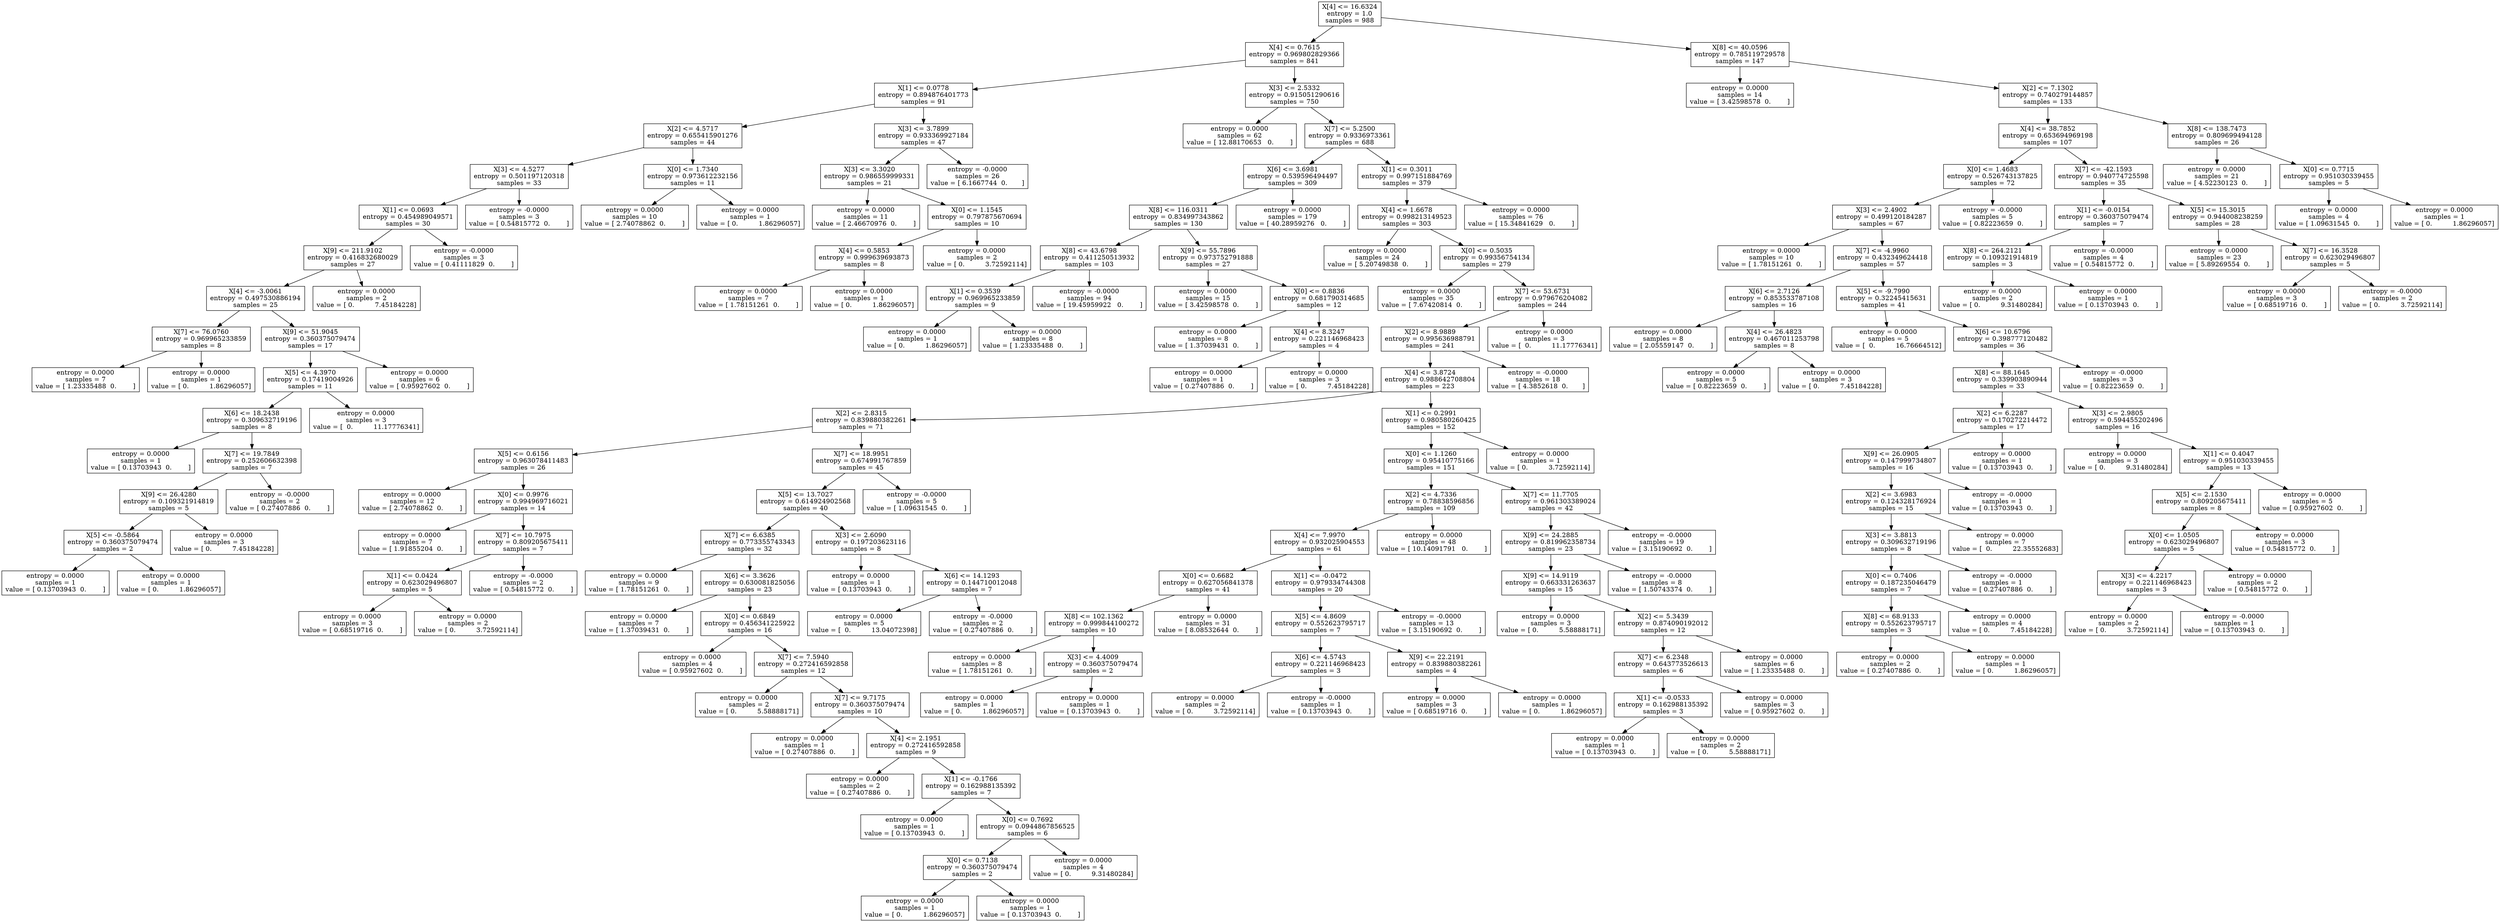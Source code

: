 digraph Tree {
0 [label="X[4] <= 16.6324\nentropy = 1.0\nsamples = 988", shape="box"] ;
1 [label="X[4] <= 0.7615\nentropy = 0.969802829366\nsamples = 841", shape="box"] ;
0 -> 1 ;
2 [label="X[1] <= 0.0778\nentropy = 0.894876401773\nsamples = 91", shape="box"] ;
1 -> 2 ;
3 [label="X[2] <= 4.5717\nentropy = 0.655415901276\nsamples = 44", shape="box"] ;
2 -> 3 ;
4 [label="X[3] <= 4.5277\nentropy = 0.501197120318\nsamples = 33", shape="box"] ;
3 -> 4 ;
5 [label="X[1] <= 0.0693\nentropy = 0.454989049571\nsamples = 30", shape="box"] ;
4 -> 5 ;
6 [label="X[9] <= 211.9102\nentropy = 0.416832680029\nsamples = 27", shape="box"] ;
5 -> 6 ;
7 [label="X[4] <= -3.0061\nentropy = 0.497530886194\nsamples = 25", shape="box"] ;
6 -> 7 ;
8 [label="X[7] <= 76.0760\nentropy = 0.969965233859\nsamples = 8", shape="box"] ;
7 -> 8 ;
9 [label="entropy = 0.0000\nsamples = 7\nvalue = [ 1.23335488  0.        ]", shape="box"] ;
8 -> 9 ;
10 [label="entropy = 0.0000\nsamples = 1\nvalue = [ 0.          1.86296057]", shape="box"] ;
8 -> 10 ;
11 [label="X[9] <= 51.9045\nentropy = 0.360375079474\nsamples = 17", shape="box"] ;
7 -> 11 ;
12 [label="X[5] <= 4.3970\nentropy = 0.17419004926\nsamples = 11", shape="box"] ;
11 -> 12 ;
13 [label="X[6] <= 18.2438\nentropy = 0.309632719196\nsamples = 8", shape="box"] ;
12 -> 13 ;
14 [label="entropy = 0.0000\nsamples = 1\nvalue = [ 0.13703943  0.        ]", shape="box"] ;
13 -> 14 ;
15 [label="X[7] <= 19.7849\nentropy = 0.252606632398\nsamples = 7", shape="box"] ;
13 -> 15 ;
16 [label="X[9] <= 26.4280\nentropy = 0.109321914819\nsamples = 5", shape="box"] ;
15 -> 16 ;
17 [label="X[5] <= -0.5864\nentropy = 0.360375079474\nsamples = 2", shape="box"] ;
16 -> 17 ;
18 [label="entropy = 0.0000\nsamples = 1\nvalue = [ 0.13703943  0.        ]", shape="box"] ;
17 -> 18 ;
19 [label="entropy = 0.0000\nsamples = 1\nvalue = [ 0.          1.86296057]", shape="box"] ;
17 -> 19 ;
20 [label="entropy = 0.0000\nsamples = 3\nvalue = [ 0.          7.45184228]", shape="box"] ;
16 -> 20 ;
21 [label="entropy = -0.0000\nsamples = 2\nvalue = [ 0.27407886  0.        ]", shape="box"] ;
15 -> 21 ;
22 [label="entropy = 0.0000\nsamples = 3\nvalue = [  0.          11.17776341]", shape="box"] ;
12 -> 22 ;
23 [label="entropy = 0.0000\nsamples = 6\nvalue = [ 0.95927602  0.        ]", shape="box"] ;
11 -> 23 ;
24 [label="entropy = 0.0000\nsamples = 2\nvalue = [ 0.          7.45184228]", shape="box"] ;
6 -> 24 ;
25 [label="entropy = -0.0000\nsamples = 3\nvalue = [ 0.41111829  0.        ]", shape="box"] ;
5 -> 25 ;
26 [label="entropy = -0.0000\nsamples = 3\nvalue = [ 0.54815772  0.        ]", shape="box"] ;
4 -> 26 ;
27 [label="X[0] <= 1.7340\nentropy = 0.973612232156\nsamples = 11", shape="box"] ;
3 -> 27 ;
28 [label="entropy = 0.0000\nsamples = 10\nvalue = [ 2.74078862  0.        ]", shape="box"] ;
27 -> 28 ;
29 [label="entropy = 0.0000\nsamples = 1\nvalue = [ 0.          1.86296057]", shape="box"] ;
27 -> 29 ;
30 [label="X[3] <= 3.7899\nentropy = 0.933369927184\nsamples = 47", shape="box"] ;
2 -> 30 ;
31 [label="X[3] <= 3.3020\nentropy = 0.986559999331\nsamples = 21", shape="box"] ;
30 -> 31 ;
32 [label="entropy = 0.0000\nsamples = 11\nvalue = [ 2.46670976  0.        ]", shape="box"] ;
31 -> 32 ;
33 [label="X[0] <= 1.1545\nentropy = 0.797875670694\nsamples = 10", shape="box"] ;
31 -> 33 ;
34 [label="X[4] <= 0.5853\nentropy = 0.999639693873\nsamples = 8", shape="box"] ;
33 -> 34 ;
35 [label="entropy = 0.0000\nsamples = 7\nvalue = [ 1.78151261  0.        ]", shape="box"] ;
34 -> 35 ;
36 [label="entropy = 0.0000\nsamples = 1\nvalue = [ 0.          1.86296057]", shape="box"] ;
34 -> 36 ;
37 [label="entropy = 0.0000\nsamples = 2\nvalue = [ 0.          3.72592114]", shape="box"] ;
33 -> 37 ;
38 [label="entropy = -0.0000\nsamples = 26\nvalue = [ 6.1667744  0.       ]", shape="box"] ;
30 -> 38 ;
39 [label="X[3] <= 2.5332\nentropy = 0.915051290616\nsamples = 750", shape="box"] ;
1 -> 39 ;
40 [label="entropy = 0.0000\nsamples = 62\nvalue = [ 12.88170653   0.        ]", shape="box"] ;
39 -> 40 ;
41 [label="X[7] <= 5.2500\nentropy = 0.9336973361\nsamples = 688", shape="box"] ;
39 -> 41 ;
42 [label="X[6] <= 3.6981\nentropy = 0.539596494497\nsamples = 309", shape="box"] ;
41 -> 42 ;
43 [label="X[8] <= 116.0311\nentropy = 0.834997343862\nsamples = 130", shape="box"] ;
42 -> 43 ;
44 [label="X[8] <= 43.6798\nentropy = 0.411250513932\nsamples = 103", shape="box"] ;
43 -> 44 ;
45 [label="X[1] <= 0.3539\nentropy = 0.969965233859\nsamples = 9", shape="box"] ;
44 -> 45 ;
46 [label="entropy = 0.0000\nsamples = 1\nvalue = [ 0.          1.86296057]", shape="box"] ;
45 -> 46 ;
47 [label="entropy = 0.0000\nsamples = 8\nvalue = [ 1.23335488  0.        ]", shape="box"] ;
45 -> 47 ;
48 [label="entropy = -0.0000\nsamples = 94\nvalue = [ 19.45959922   0.        ]", shape="box"] ;
44 -> 48 ;
49 [label="X[9] <= 55.7896\nentropy = 0.973752791888\nsamples = 27", shape="box"] ;
43 -> 49 ;
50 [label="entropy = 0.0000\nsamples = 15\nvalue = [ 3.42598578  0.        ]", shape="box"] ;
49 -> 50 ;
51 [label="X[0] <= 0.8836\nentropy = 0.681790314685\nsamples = 12", shape="box"] ;
49 -> 51 ;
52 [label="entropy = 0.0000\nsamples = 8\nvalue = [ 1.37039431  0.        ]", shape="box"] ;
51 -> 52 ;
53 [label="X[4] <= 8.3247\nentropy = 0.221146968423\nsamples = 4", shape="box"] ;
51 -> 53 ;
54 [label="entropy = 0.0000\nsamples = 1\nvalue = [ 0.27407886  0.        ]", shape="box"] ;
53 -> 54 ;
55 [label="entropy = 0.0000\nsamples = 3\nvalue = [ 0.          7.45184228]", shape="box"] ;
53 -> 55 ;
56 [label="entropy = 0.0000\nsamples = 179\nvalue = [ 40.28959276   0.        ]", shape="box"] ;
42 -> 56 ;
57 [label="X[1] <= 0.3011\nentropy = 0.997151884769\nsamples = 379", shape="box"] ;
41 -> 57 ;
58 [label="X[4] <= 1.6678\nentropy = 0.998213149523\nsamples = 303", shape="box"] ;
57 -> 58 ;
59 [label="entropy = 0.0000\nsamples = 24\nvalue = [ 5.20749838  0.        ]", shape="box"] ;
58 -> 59 ;
60 [label="X[0] <= 0.5035\nentropy = 0.99356754134\nsamples = 279", shape="box"] ;
58 -> 60 ;
61 [label="entropy = 0.0000\nsamples = 35\nvalue = [ 7.67420814  0.        ]", shape="box"] ;
60 -> 61 ;
62 [label="X[7] <= 53.6731\nentropy = 0.979676204082\nsamples = 244", shape="box"] ;
60 -> 62 ;
63 [label="X[2] <= 8.9889\nentropy = 0.995636988791\nsamples = 241", shape="box"] ;
62 -> 63 ;
64 [label="X[4] <= 3.8724\nentropy = 0.988642708804\nsamples = 223", shape="box"] ;
63 -> 64 ;
65 [label="X[2] <= 2.8315\nentropy = 0.839880382261\nsamples = 71", shape="box"] ;
64 -> 65 ;
66 [label="X[5] <= 0.6156\nentropy = 0.963078411483\nsamples = 26", shape="box"] ;
65 -> 66 ;
67 [label="entropy = 0.0000\nsamples = 12\nvalue = [ 2.74078862  0.        ]", shape="box"] ;
66 -> 67 ;
68 [label="X[0] <= 0.9976\nentropy = 0.994969716021\nsamples = 14", shape="box"] ;
66 -> 68 ;
69 [label="entropy = 0.0000\nsamples = 7\nvalue = [ 1.91855204  0.        ]", shape="box"] ;
68 -> 69 ;
70 [label="X[7] <= 10.7975\nentropy = 0.809205675411\nsamples = 7", shape="box"] ;
68 -> 70 ;
71 [label="X[1] <= 0.0424\nentropy = 0.623029496807\nsamples = 5", shape="box"] ;
70 -> 71 ;
72 [label="entropy = 0.0000\nsamples = 3\nvalue = [ 0.68519716  0.        ]", shape="box"] ;
71 -> 72 ;
73 [label="entropy = 0.0000\nsamples = 2\nvalue = [ 0.          3.72592114]", shape="box"] ;
71 -> 73 ;
74 [label="entropy = -0.0000\nsamples = 2\nvalue = [ 0.54815772  0.        ]", shape="box"] ;
70 -> 74 ;
75 [label="X[7] <= 18.9951\nentropy = 0.674991767859\nsamples = 45", shape="box"] ;
65 -> 75 ;
76 [label="X[5] <= 13.7027\nentropy = 0.614924902568\nsamples = 40", shape="box"] ;
75 -> 76 ;
77 [label="X[7] <= 6.6385\nentropy = 0.773355743343\nsamples = 32", shape="box"] ;
76 -> 77 ;
78 [label="entropy = 0.0000\nsamples = 9\nvalue = [ 1.78151261  0.        ]", shape="box"] ;
77 -> 78 ;
79 [label="X[6] <= 3.3626\nentropy = 0.630081825056\nsamples = 23", shape="box"] ;
77 -> 79 ;
80 [label="entropy = 0.0000\nsamples = 7\nvalue = [ 1.37039431  0.        ]", shape="box"] ;
79 -> 80 ;
81 [label="X[0] <= 0.6849\nentropy = 0.456341225922\nsamples = 16", shape="box"] ;
79 -> 81 ;
82 [label="entropy = 0.0000\nsamples = 4\nvalue = [ 0.95927602  0.        ]", shape="box"] ;
81 -> 82 ;
83 [label="X[7] <= 7.5940\nentropy = 0.272416592858\nsamples = 12", shape="box"] ;
81 -> 83 ;
84 [label="entropy = 0.0000\nsamples = 2\nvalue = [ 0.          5.58888171]", shape="box"] ;
83 -> 84 ;
85 [label="X[7] <= 9.7175\nentropy = 0.360375079474\nsamples = 10", shape="box"] ;
83 -> 85 ;
86 [label="entropy = 0.0000\nsamples = 1\nvalue = [ 0.27407886  0.        ]", shape="box"] ;
85 -> 86 ;
87 [label="X[4] <= 2.1951\nentropy = 0.272416592858\nsamples = 9", shape="box"] ;
85 -> 87 ;
88 [label="entropy = 0.0000\nsamples = 2\nvalue = [ 0.27407886  0.        ]", shape="box"] ;
87 -> 88 ;
89 [label="X[1] <= -0.1766\nentropy = 0.162988135392\nsamples = 7", shape="box"] ;
87 -> 89 ;
90 [label="entropy = 0.0000\nsamples = 1\nvalue = [ 0.13703943  0.        ]", shape="box"] ;
89 -> 90 ;
91 [label="X[0] <= 0.7692\nentropy = 0.0944867856525\nsamples = 6", shape="box"] ;
89 -> 91 ;
92 [label="X[0] <= 0.7138\nentropy = 0.360375079474\nsamples = 2", shape="box"] ;
91 -> 92 ;
93 [label="entropy = 0.0000\nsamples = 1\nvalue = [ 0.          1.86296057]", shape="box"] ;
92 -> 93 ;
94 [label="entropy = 0.0000\nsamples = 1\nvalue = [ 0.13703943  0.        ]", shape="box"] ;
92 -> 94 ;
95 [label="entropy = 0.0000\nsamples = 4\nvalue = [ 0.          9.31480284]", shape="box"] ;
91 -> 95 ;
96 [label="X[3] <= 2.6090\nentropy = 0.197203623116\nsamples = 8", shape="box"] ;
76 -> 96 ;
97 [label="entropy = 0.0000\nsamples = 1\nvalue = [ 0.13703943  0.        ]", shape="box"] ;
96 -> 97 ;
98 [label="X[6] <= 14.1293\nentropy = 0.144710012048\nsamples = 7", shape="box"] ;
96 -> 98 ;
99 [label="entropy = 0.0000\nsamples = 5\nvalue = [  0.          13.04072398]", shape="box"] ;
98 -> 99 ;
100 [label="entropy = -0.0000\nsamples = 2\nvalue = [ 0.27407886  0.        ]", shape="box"] ;
98 -> 100 ;
101 [label="entropy = -0.0000\nsamples = 5\nvalue = [ 1.09631545  0.        ]", shape="box"] ;
75 -> 101 ;
102 [label="X[1] <= 0.2991\nentropy = 0.980580260425\nsamples = 152", shape="box"] ;
64 -> 102 ;
103 [label="X[0] <= 1.1260\nentropy = 0.95410775166\nsamples = 151", shape="box"] ;
102 -> 103 ;
104 [label="X[2] <= 4.7336\nentropy = 0.78838596856\nsamples = 109", shape="box"] ;
103 -> 104 ;
105 [label="X[4] <= 7.9970\nentropy = 0.932025904553\nsamples = 61", shape="box"] ;
104 -> 105 ;
106 [label="X[0] <= 0.6682\nentropy = 0.627056841378\nsamples = 41", shape="box"] ;
105 -> 106 ;
107 [label="X[8] <= 102.1362\nentropy = 0.999844100272\nsamples = 10", shape="box"] ;
106 -> 107 ;
108 [label="entropy = 0.0000\nsamples = 8\nvalue = [ 1.78151261  0.        ]", shape="box"] ;
107 -> 108 ;
109 [label="X[3] <= 4.4009\nentropy = 0.360375079474\nsamples = 2", shape="box"] ;
107 -> 109 ;
110 [label="entropy = 0.0000\nsamples = 1\nvalue = [ 0.          1.86296057]", shape="box"] ;
109 -> 110 ;
111 [label="entropy = 0.0000\nsamples = 1\nvalue = [ 0.13703943  0.        ]", shape="box"] ;
109 -> 111 ;
112 [label="entropy = 0.0000\nsamples = 31\nvalue = [ 8.08532644  0.        ]", shape="box"] ;
106 -> 112 ;
113 [label="X[1] <= -0.0472\nentropy = 0.979334744308\nsamples = 20", shape="box"] ;
105 -> 113 ;
114 [label="X[5] <= 4.8609\nentropy = 0.552623795717\nsamples = 7", shape="box"] ;
113 -> 114 ;
115 [label="X[6] <= 4.5743\nentropy = 0.221146968423\nsamples = 3", shape="box"] ;
114 -> 115 ;
116 [label="entropy = 0.0000\nsamples = 2\nvalue = [ 0.          3.72592114]", shape="box"] ;
115 -> 116 ;
117 [label="entropy = -0.0000\nsamples = 1\nvalue = [ 0.13703943  0.        ]", shape="box"] ;
115 -> 117 ;
118 [label="X[9] <= 22.2191\nentropy = 0.839880382261\nsamples = 4", shape="box"] ;
114 -> 118 ;
119 [label="entropy = 0.0000\nsamples = 3\nvalue = [ 0.68519716  0.        ]", shape="box"] ;
118 -> 119 ;
120 [label="entropy = 0.0000\nsamples = 1\nvalue = [ 0.          1.86296057]", shape="box"] ;
118 -> 120 ;
121 [label="entropy = -0.0000\nsamples = 13\nvalue = [ 3.15190692  0.        ]", shape="box"] ;
113 -> 121 ;
122 [label="entropy = 0.0000\nsamples = 48\nvalue = [ 10.14091791   0.        ]", shape="box"] ;
104 -> 122 ;
123 [label="X[7] <= 11.7705\nentropy = 0.961303389024\nsamples = 42", shape="box"] ;
103 -> 123 ;
124 [label="X[9] <= 24.2885\nentropy = 0.819962358734\nsamples = 23", shape="box"] ;
123 -> 124 ;
125 [label="X[9] <= 14.9119\nentropy = 0.663331263637\nsamples = 15", shape="box"] ;
124 -> 125 ;
126 [label="entropy = 0.0000\nsamples = 3\nvalue = [ 0.          5.58888171]", shape="box"] ;
125 -> 126 ;
127 [label="X[2] <= 5.3439\nentropy = 0.874090192012\nsamples = 12", shape="box"] ;
125 -> 127 ;
128 [label="X[7] <= 6.2348\nentropy = 0.643773526613\nsamples = 6", shape="box"] ;
127 -> 128 ;
129 [label="X[1] <= -0.0533\nentropy = 0.162988135392\nsamples = 3", shape="box"] ;
128 -> 129 ;
130 [label="entropy = 0.0000\nsamples = 1\nvalue = [ 0.13703943  0.        ]", shape="box"] ;
129 -> 130 ;
131 [label="entropy = 0.0000\nsamples = 2\nvalue = [ 0.          5.58888171]", shape="box"] ;
129 -> 131 ;
132 [label="entropy = 0.0000\nsamples = 3\nvalue = [ 0.95927602  0.        ]", shape="box"] ;
128 -> 132 ;
133 [label="entropy = 0.0000\nsamples = 6\nvalue = [ 1.23335488  0.        ]", shape="box"] ;
127 -> 133 ;
134 [label="entropy = -0.0000\nsamples = 8\nvalue = [ 1.50743374  0.        ]", shape="box"] ;
124 -> 134 ;
135 [label="entropy = -0.0000\nsamples = 19\nvalue = [ 3.15190692  0.        ]", shape="box"] ;
123 -> 135 ;
136 [label="entropy = 0.0000\nsamples = 1\nvalue = [ 0.          3.72592114]", shape="box"] ;
102 -> 136 ;
137 [label="entropy = -0.0000\nsamples = 18\nvalue = [ 4.3852618  0.       ]", shape="box"] ;
63 -> 137 ;
138 [label="entropy = 0.0000\nsamples = 3\nvalue = [  0.          11.17776341]", shape="box"] ;
62 -> 138 ;
139 [label="entropy = 0.0000\nsamples = 76\nvalue = [ 15.34841629   0.        ]", shape="box"] ;
57 -> 139 ;
140 [label="X[8] <= 40.0596\nentropy = 0.785119729578\nsamples = 147", shape="box"] ;
0 -> 140 ;
141 [label="entropy = 0.0000\nsamples = 14\nvalue = [ 3.42598578  0.        ]", shape="box"] ;
140 -> 141 ;
142 [label="X[2] <= 7.1302\nentropy = 0.740279144857\nsamples = 133", shape="box"] ;
140 -> 142 ;
143 [label="X[4] <= 38.7852\nentropy = 0.653694969198\nsamples = 107", shape="box"] ;
142 -> 143 ;
144 [label="X[0] <= 1.4683\nentropy = 0.526743137825\nsamples = 72", shape="box"] ;
143 -> 144 ;
145 [label="X[3] <= 2.4902\nentropy = 0.499120184287\nsamples = 67", shape="box"] ;
144 -> 145 ;
146 [label="entropy = 0.0000\nsamples = 10\nvalue = [ 1.78151261  0.        ]", shape="box"] ;
145 -> 146 ;
147 [label="X[7] <= -4.9960\nentropy = 0.432349624418\nsamples = 57", shape="box"] ;
145 -> 147 ;
148 [label="X[6] <= 2.7126\nentropy = 0.853533787108\nsamples = 16", shape="box"] ;
147 -> 148 ;
149 [label="entropy = 0.0000\nsamples = 8\nvalue = [ 2.05559147  0.        ]", shape="box"] ;
148 -> 149 ;
150 [label="X[4] <= 26.4823\nentropy = 0.467011253798\nsamples = 8", shape="box"] ;
148 -> 150 ;
151 [label="entropy = 0.0000\nsamples = 5\nvalue = [ 0.82223659  0.        ]", shape="box"] ;
150 -> 151 ;
152 [label="entropy = 0.0000\nsamples = 3\nvalue = [ 0.          7.45184228]", shape="box"] ;
150 -> 152 ;
153 [label="X[5] <= -9.7990\nentropy = 0.32245415631\nsamples = 41", shape="box"] ;
147 -> 153 ;
154 [label="entropy = 0.0000\nsamples = 5\nvalue = [  0.          16.76664512]", shape="box"] ;
153 -> 154 ;
155 [label="X[6] <= 10.6796\nentropy = 0.398777120482\nsamples = 36", shape="box"] ;
153 -> 155 ;
156 [label="X[8] <= 88.1645\nentropy = 0.339903890944\nsamples = 33", shape="box"] ;
155 -> 156 ;
157 [label="X[2] <= 6.2287\nentropy = 0.170272214472\nsamples = 17", shape="box"] ;
156 -> 157 ;
158 [label="X[9] <= 26.0905\nentropy = 0.147999734807\nsamples = 16", shape="box"] ;
157 -> 158 ;
159 [label="X[2] <= 3.6983\nentropy = 0.124328176924\nsamples = 15", shape="box"] ;
158 -> 159 ;
160 [label="X[3] <= 3.8813\nentropy = 0.309632719196\nsamples = 8", shape="box"] ;
159 -> 160 ;
161 [label="X[0] <= 0.7406\nentropy = 0.187235046479\nsamples = 7", shape="box"] ;
160 -> 161 ;
162 [label="X[8] <= 68.9133\nentropy = 0.552623795717\nsamples = 3", shape="box"] ;
161 -> 162 ;
163 [label="entropy = 0.0000\nsamples = 2\nvalue = [ 0.27407886  0.        ]", shape="box"] ;
162 -> 163 ;
164 [label="entropy = 0.0000\nsamples = 1\nvalue = [ 0.          1.86296057]", shape="box"] ;
162 -> 164 ;
165 [label="entropy = 0.0000\nsamples = 4\nvalue = [ 0.          7.45184228]", shape="box"] ;
161 -> 165 ;
166 [label="entropy = -0.0000\nsamples = 1\nvalue = [ 0.27407886  0.        ]", shape="box"] ;
160 -> 166 ;
167 [label="entropy = 0.0000\nsamples = 7\nvalue = [  0.          22.35552683]", shape="box"] ;
159 -> 167 ;
168 [label="entropy = -0.0000\nsamples = 1\nvalue = [ 0.13703943  0.        ]", shape="box"] ;
158 -> 168 ;
169 [label="entropy = 0.0000\nsamples = 1\nvalue = [ 0.13703943  0.        ]", shape="box"] ;
157 -> 169 ;
170 [label="X[3] <= 2.9805\nentropy = 0.594455202496\nsamples = 16", shape="box"] ;
156 -> 170 ;
171 [label="entropy = 0.0000\nsamples = 3\nvalue = [ 0.          9.31480284]", shape="box"] ;
170 -> 171 ;
172 [label="X[1] <= 0.4047\nentropy = 0.951030339455\nsamples = 13", shape="box"] ;
170 -> 172 ;
173 [label="X[5] <= 2.1530\nentropy = 0.809205675411\nsamples = 8", shape="box"] ;
172 -> 173 ;
174 [label="X[0] <= 1.0505\nentropy = 0.623029496807\nsamples = 5", shape="box"] ;
173 -> 174 ;
175 [label="X[3] <= 4.2217\nentropy = 0.221146968423\nsamples = 3", shape="box"] ;
174 -> 175 ;
176 [label="entropy = 0.0000\nsamples = 2\nvalue = [ 0.          3.72592114]", shape="box"] ;
175 -> 176 ;
177 [label="entropy = -0.0000\nsamples = 1\nvalue = [ 0.13703943  0.        ]", shape="box"] ;
175 -> 177 ;
178 [label="entropy = 0.0000\nsamples = 2\nvalue = [ 0.54815772  0.        ]", shape="box"] ;
174 -> 178 ;
179 [label="entropy = 0.0000\nsamples = 3\nvalue = [ 0.54815772  0.        ]", shape="box"] ;
173 -> 179 ;
180 [label="entropy = 0.0000\nsamples = 5\nvalue = [ 0.95927602  0.        ]", shape="box"] ;
172 -> 180 ;
181 [label="entropy = -0.0000\nsamples = 3\nvalue = [ 0.82223659  0.        ]", shape="box"] ;
155 -> 181 ;
182 [label="entropy = -0.0000\nsamples = 5\nvalue = [ 0.82223659  0.        ]", shape="box"] ;
144 -> 182 ;
183 [label="X[7] <= -42.1593\nentropy = 0.940774725598\nsamples = 35", shape="box"] ;
143 -> 183 ;
184 [label="X[1] <= -0.0154\nentropy = 0.360375079474\nsamples = 7", shape="box"] ;
183 -> 184 ;
185 [label="X[8] <= 264.2121\nentropy = 0.109321914819\nsamples = 3", shape="box"] ;
184 -> 185 ;
186 [label="entropy = 0.0000\nsamples = 2\nvalue = [ 0.          9.31480284]", shape="box"] ;
185 -> 186 ;
187 [label="entropy = 0.0000\nsamples = 1\nvalue = [ 0.13703943  0.        ]", shape="box"] ;
185 -> 187 ;
188 [label="entropy = -0.0000\nsamples = 4\nvalue = [ 0.54815772  0.        ]", shape="box"] ;
184 -> 188 ;
189 [label="X[5] <= 15.3015\nentropy = 0.944008238259\nsamples = 28", shape="box"] ;
183 -> 189 ;
190 [label="entropy = 0.0000\nsamples = 23\nvalue = [ 5.89269554  0.        ]", shape="box"] ;
189 -> 190 ;
191 [label="X[7] <= 16.3528\nentropy = 0.623029496807\nsamples = 5", shape="box"] ;
189 -> 191 ;
192 [label="entropy = 0.0000\nsamples = 3\nvalue = [ 0.68519716  0.        ]", shape="box"] ;
191 -> 192 ;
193 [label="entropy = -0.0000\nsamples = 2\nvalue = [ 0.          3.72592114]", shape="box"] ;
191 -> 193 ;
194 [label="X[8] <= 138.7473\nentropy = 0.809699494128\nsamples = 26", shape="box"] ;
142 -> 194 ;
195 [label="entropy = 0.0000\nsamples = 21\nvalue = [ 4.52230123  0.        ]", shape="box"] ;
194 -> 195 ;
196 [label="X[0] <= 0.7715\nentropy = 0.951030339455\nsamples = 5", shape="box"] ;
194 -> 196 ;
197 [label="entropy = 0.0000\nsamples = 4\nvalue = [ 1.09631545  0.        ]", shape="box"] ;
196 -> 197 ;
198 [label="entropy = 0.0000\nsamples = 1\nvalue = [ 0.          1.86296057]", shape="box"] ;
196 -> 198 ;
}